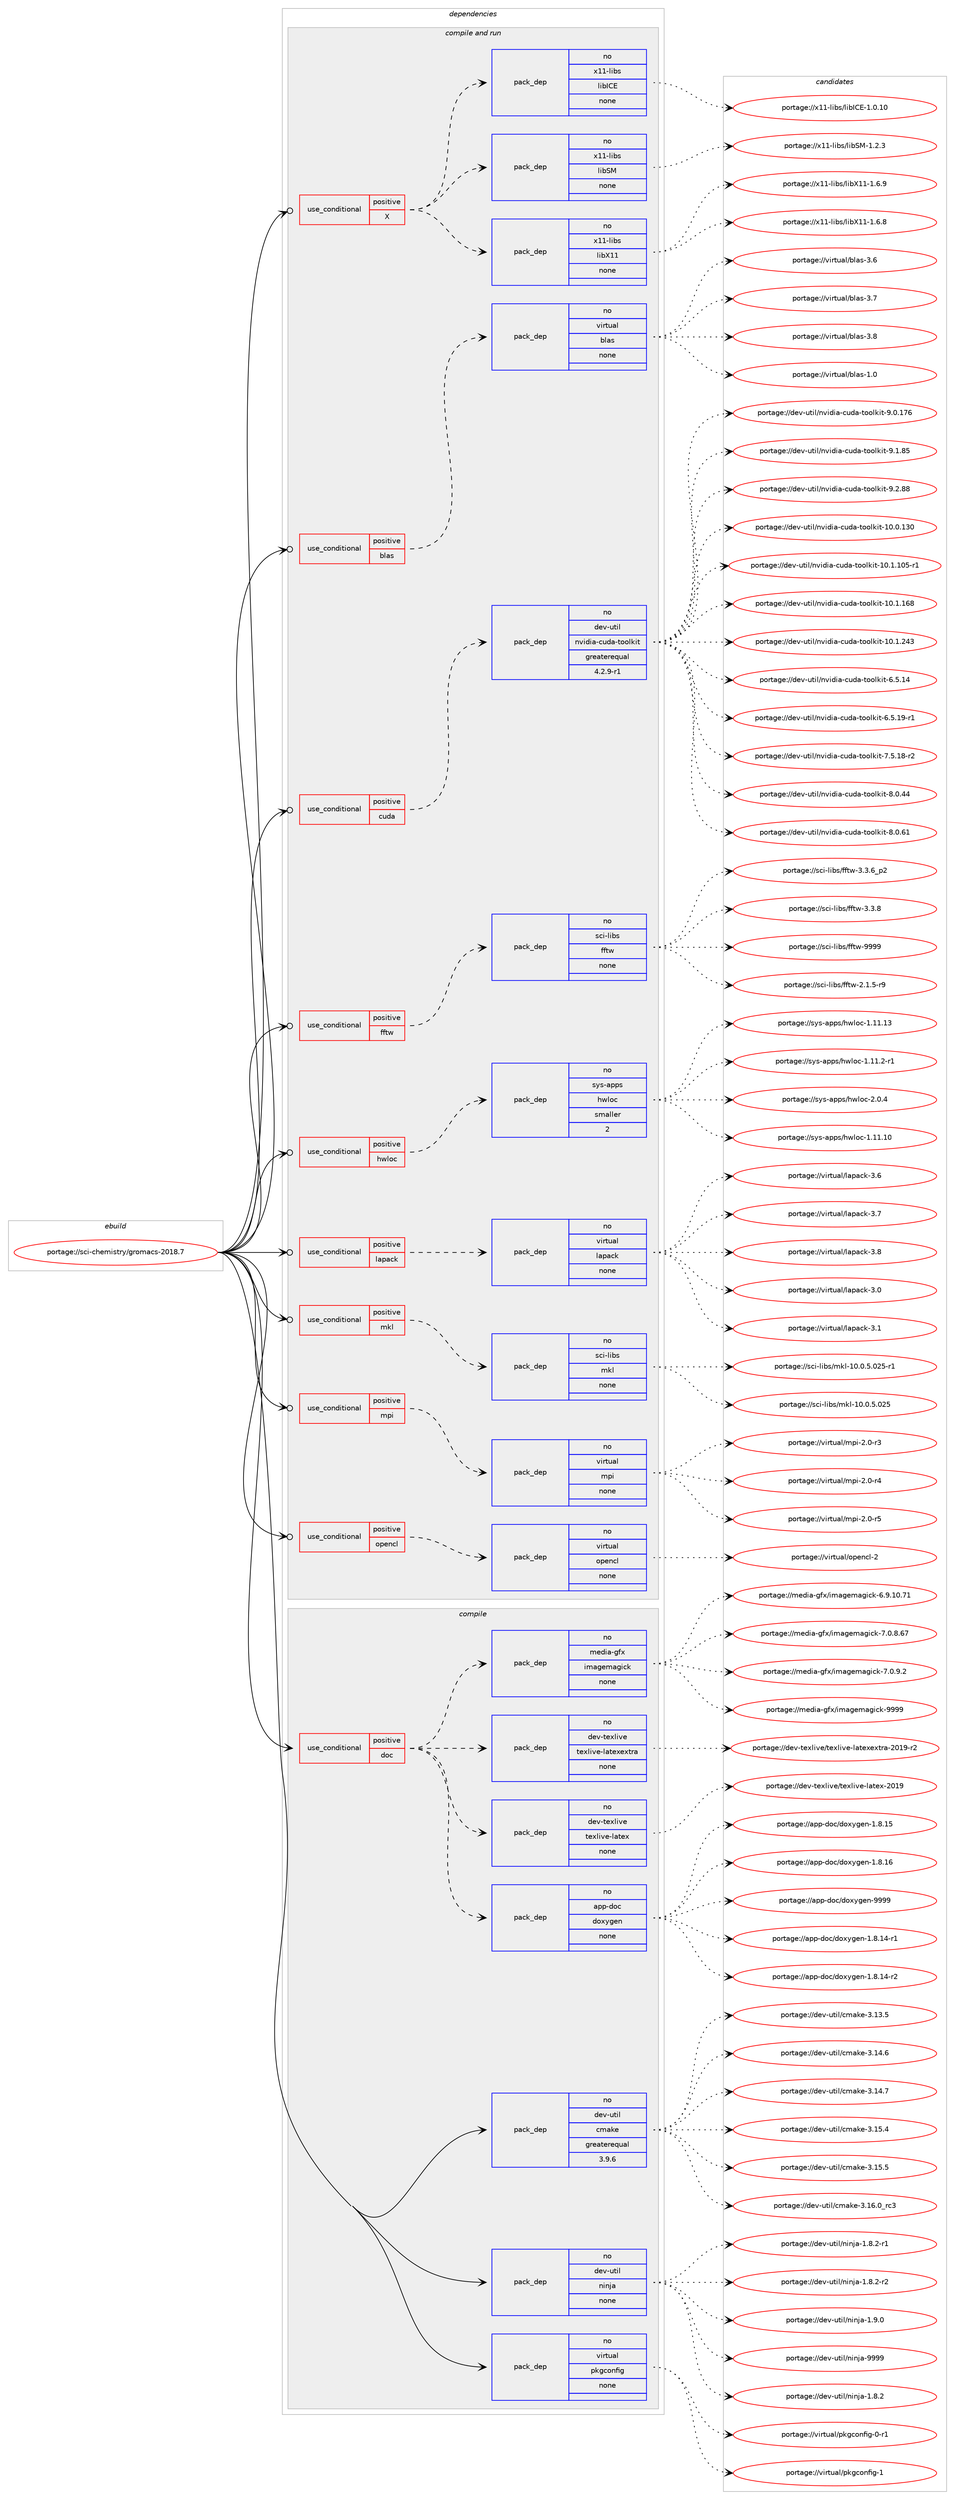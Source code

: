 digraph prolog {

# *************
# Graph options
# *************

newrank=true;
concentrate=true;
compound=true;
graph [rankdir=LR,fontname=Helvetica,fontsize=10,ranksep=1.5];#, ranksep=2.5, nodesep=0.2];
edge  [arrowhead=vee];
node  [fontname=Helvetica,fontsize=10];

# **********
# The ebuild
# **********

subgraph cluster_leftcol {
color=gray;
rank=same;
label=<<i>ebuild</i>>;
id [label="portage://sci-chemistry/gromacs-2018.7", color=red, width=4, href="../sci-chemistry/gromacs-2018.7.svg"];
}

# ****************
# The dependencies
# ****************

subgraph cluster_midcol {
color=gray;
label=<<i>dependencies</i>>;
subgraph cluster_compile {
fillcolor="#eeeeee";
style=filled;
label=<<i>compile</i>>;
subgraph cond95391 {
dependency384531 [label=<<TABLE BORDER="0" CELLBORDER="1" CELLSPACING="0" CELLPADDING="4"><TR><TD ROWSPAN="3" CELLPADDING="10">use_conditional</TD></TR><TR><TD>positive</TD></TR><TR><TD>doc</TD></TR></TABLE>>, shape=none, color=red];
subgraph pack282619 {
dependency384532 [label=<<TABLE BORDER="0" CELLBORDER="1" CELLSPACING="0" CELLPADDING="4" WIDTH="220"><TR><TD ROWSPAN="6" CELLPADDING="30">pack_dep</TD></TR><TR><TD WIDTH="110">no</TD></TR><TR><TD>app-doc</TD></TR><TR><TD>doxygen</TD></TR><TR><TD>none</TD></TR><TR><TD></TD></TR></TABLE>>, shape=none, color=blue];
}
dependency384531:e -> dependency384532:w [weight=20,style="dashed",arrowhead="vee"];
subgraph pack282620 {
dependency384533 [label=<<TABLE BORDER="0" CELLBORDER="1" CELLSPACING="0" CELLPADDING="4" WIDTH="220"><TR><TD ROWSPAN="6" CELLPADDING="30">pack_dep</TD></TR><TR><TD WIDTH="110">no</TD></TR><TR><TD>dev-texlive</TD></TR><TR><TD>texlive-latex</TD></TR><TR><TD>none</TD></TR><TR><TD></TD></TR></TABLE>>, shape=none, color=blue];
}
dependency384531:e -> dependency384533:w [weight=20,style="dashed",arrowhead="vee"];
subgraph pack282621 {
dependency384534 [label=<<TABLE BORDER="0" CELLBORDER="1" CELLSPACING="0" CELLPADDING="4" WIDTH="220"><TR><TD ROWSPAN="6" CELLPADDING="30">pack_dep</TD></TR><TR><TD WIDTH="110">no</TD></TR><TR><TD>dev-texlive</TD></TR><TR><TD>texlive-latexextra</TD></TR><TR><TD>none</TD></TR><TR><TD></TD></TR></TABLE>>, shape=none, color=blue];
}
dependency384531:e -> dependency384534:w [weight=20,style="dashed",arrowhead="vee"];
subgraph pack282622 {
dependency384535 [label=<<TABLE BORDER="0" CELLBORDER="1" CELLSPACING="0" CELLPADDING="4" WIDTH="220"><TR><TD ROWSPAN="6" CELLPADDING="30">pack_dep</TD></TR><TR><TD WIDTH="110">no</TD></TR><TR><TD>media-gfx</TD></TR><TR><TD>imagemagick</TD></TR><TR><TD>none</TD></TR><TR><TD></TD></TR></TABLE>>, shape=none, color=blue];
}
dependency384531:e -> dependency384535:w [weight=20,style="dashed",arrowhead="vee"];
}
id:e -> dependency384531:w [weight=20,style="solid",arrowhead="vee"];
subgraph pack282623 {
dependency384536 [label=<<TABLE BORDER="0" CELLBORDER="1" CELLSPACING="0" CELLPADDING="4" WIDTH="220"><TR><TD ROWSPAN="6" CELLPADDING="30">pack_dep</TD></TR><TR><TD WIDTH="110">no</TD></TR><TR><TD>dev-util</TD></TR><TR><TD>cmake</TD></TR><TR><TD>greaterequal</TD></TR><TR><TD>3.9.6</TD></TR></TABLE>>, shape=none, color=blue];
}
id:e -> dependency384536:w [weight=20,style="solid",arrowhead="vee"];
subgraph pack282624 {
dependency384537 [label=<<TABLE BORDER="0" CELLBORDER="1" CELLSPACING="0" CELLPADDING="4" WIDTH="220"><TR><TD ROWSPAN="6" CELLPADDING="30">pack_dep</TD></TR><TR><TD WIDTH="110">no</TD></TR><TR><TD>dev-util</TD></TR><TR><TD>ninja</TD></TR><TR><TD>none</TD></TR><TR><TD></TD></TR></TABLE>>, shape=none, color=blue];
}
id:e -> dependency384537:w [weight=20,style="solid",arrowhead="vee"];
subgraph pack282625 {
dependency384538 [label=<<TABLE BORDER="0" CELLBORDER="1" CELLSPACING="0" CELLPADDING="4" WIDTH="220"><TR><TD ROWSPAN="6" CELLPADDING="30">pack_dep</TD></TR><TR><TD WIDTH="110">no</TD></TR><TR><TD>virtual</TD></TR><TR><TD>pkgconfig</TD></TR><TR><TD>none</TD></TR><TR><TD></TD></TR></TABLE>>, shape=none, color=blue];
}
id:e -> dependency384538:w [weight=20,style="solid",arrowhead="vee"];
}
subgraph cluster_compileandrun {
fillcolor="#eeeeee";
style=filled;
label=<<i>compile and run</i>>;
subgraph cond95392 {
dependency384539 [label=<<TABLE BORDER="0" CELLBORDER="1" CELLSPACING="0" CELLPADDING="4"><TR><TD ROWSPAN="3" CELLPADDING="10">use_conditional</TD></TR><TR><TD>positive</TD></TR><TR><TD>X</TD></TR></TABLE>>, shape=none, color=red];
subgraph pack282626 {
dependency384540 [label=<<TABLE BORDER="0" CELLBORDER="1" CELLSPACING="0" CELLPADDING="4" WIDTH="220"><TR><TD ROWSPAN="6" CELLPADDING="30">pack_dep</TD></TR><TR><TD WIDTH="110">no</TD></TR><TR><TD>x11-libs</TD></TR><TR><TD>libX11</TD></TR><TR><TD>none</TD></TR><TR><TD></TD></TR></TABLE>>, shape=none, color=blue];
}
dependency384539:e -> dependency384540:w [weight=20,style="dashed",arrowhead="vee"];
subgraph pack282627 {
dependency384541 [label=<<TABLE BORDER="0" CELLBORDER="1" CELLSPACING="0" CELLPADDING="4" WIDTH="220"><TR><TD ROWSPAN="6" CELLPADDING="30">pack_dep</TD></TR><TR><TD WIDTH="110">no</TD></TR><TR><TD>x11-libs</TD></TR><TR><TD>libSM</TD></TR><TR><TD>none</TD></TR><TR><TD></TD></TR></TABLE>>, shape=none, color=blue];
}
dependency384539:e -> dependency384541:w [weight=20,style="dashed",arrowhead="vee"];
subgraph pack282628 {
dependency384542 [label=<<TABLE BORDER="0" CELLBORDER="1" CELLSPACING="0" CELLPADDING="4" WIDTH="220"><TR><TD ROWSPAN="6" CELLPADDING="30">pack_dep</TD></TR><TR><TD WIDTH="110">no</TD></TR><TR><TD>x11-libs</TD></TR><TR><TD>libICE</TD></TR><TR><TD>none</TD></TR><TR><TD></TD></TR></TABLE>>, shape=none, color=blue];
}
dependency384539:e -> dependency384542:w [weight=20,style="dashed",arrowhead="vee"];
}
id:e -> dependency384539:w [weight=20,style="solid",arrowhead="odotvee"];
subgraph cond95393 {
dependency384543 [label=<<TABLE BORDER="0" CELLBORDER="1" CELLSPACING="0" CELLPADDING="4"><TR><TD ROWSPAN="3" CELLPADDING="10">use_conditional</TD></TR><TR><TD>positive</TD></TR><TR><TD>blas</TD></TR></TABLE>>, shape=none, color=red];
subgraph pack282629 {
dependency384544 [label=<<TABLE BORDER="0" CELLBORDER="1" CELLSPACING="0" CELLPADDING="4" WIDTH="220"><TR><TD ROWSPAN="6" CELLPADDING="30">pack_dep</TD></TR><TR><TD WIDTH="110">no</TD></TR><TR><TD>virtual</TD></TR><TR><TD>blas</TD></TR><TR><TD>none</TD></TR><TR><TD></TD></TR></TABLE>>, shape=none, color=blue];
}
dependency384543:e -> dependency384544:w [weight=20,style="dashed",arrowhead="vee"];
}
id:e -> dependency384543:w [weight=20,style="solid",arrowhead="odotvee"];
subgraph cond95394 {
dependency384545 [label=<<TABLE BORDER="0" CELLBORDER="1" CELLSPACING="0" CELLPADDING="4"><TR><TD ROWSPAN="3" CELLPADDING="10">use_conditional</TD></TR><TR><TD>positive</TD></TR><TR><TD>cuda</TD></TR></TABLE>>, shape=none, color=red];
subgraph pack282630 {
dependency384546 [label=<<TABLE BORDER="0" CELLBORDER="1" CELLSPACING="0" CELLPADDING="4" WIDTH="220"><TR><TD ROWSPAN="6" CELLPADDING="30">pack_dep</TD></TR><TR><TD WIDTH="110">no</TD></TR><TR><TD>dev-util</TD></TR><TR><TD>nvidia-cuda-toolkit</TD></TR><TR><TD>greaterequal</TD></TR><TR><TD>4.2.9-r1</TD></TR></TABLE>>, shape=none, color=blue];
}
dependency384545:e -> dependency384546:w [weight=20,style="dashed",arrowhead="vee"];
}
id:e -> dependency384545:w [weight=20,style="solid",arrowhead="odotvee"];
subgraph cond95395 {
dependency384547 [label=<<TABLE BORDER="0" CELLBORDER="1" CELLSPACING="0" CELLPADDING="4"><TR><TD ROWSPAN="3" CELLPADDING="10">use_conditional</TD></TR><TR><TD>positive</TD></TR><TR><TD>fftw</TD></TR></TABLE>>, shape=none, color=red];
subgraph pack282631 {
dependency384548 [label=<<TABLE BORDER="0" CELLBORDER="1" CELLSPACING="0" CELLPADDING="4" WIDTH="220"><TR><TD ROWSPAN="6" CELLPADDING="30">pack_dep</TD></TR><TR><TD WIDTH="110">no</TD></TR><TR><TD>sci-libs</TD></TR><TR><TD>fftw</TD></TR><TR><TD>none</TD></TR><TR><TD></TD></TR></TABLE>>, shape=none, color=blue];
}
dependency384547:e -> dependency384548:w [weight=20,style="dashed",arrowhead="vee"];
}
id:e -> dependency384547:w [weight=20,style="solid",arrowhead="odotvee"];
subgraph cond95396 {
dependency384549 [label=<<TABLE BORDER="0" CELLBORDER="1" CELLSPACING="0" CELLPADDING="4"><TR><TD ROWSPAN="3" CELLPADDING="10">use_conditional</TD></TR><TR><TD>positive</TD></TR><TR><TD>hwloc</TD></TR></TABLE>>, shape=none, color=red];
subgraph pack282632 {
dependency384550 [label=<<TABLE BORDER="0" CELLBORDER="1" CELLSPACING="0" CELLPADDING="4" WIDTH="220"><TR><TD ROWSPAN="6" CELLPADDING="30">pack_dep</TD></TR><TR><TD WIDTH="110">no</TD></TR><TR><TD>sys-apps</TD></TR><TR><TD>hwloc</TD></TR><TR><TD>smaller</TD></TR><TR><TD>2</TD></TR></TABLE>>, shape=none, color=blue];
}
dependency384549:e -> dependency384550:w [weight=20,style="dashed",arrowhead="vee"];
}
id:e -> dependency384549:w [weight=20,style="solid",arrowhead="odotvee"];
subgraph cond95397 {
dependency384551 [label=<<TABLE BORDER="0" CELLBORDER="1" CELLSPACING="0" CELLPADDING="4"><TR><TD ROWSPAN="3" CELLPADDING="10">use_conditional</TD></TR><TR><TD>positive</TD></TR><TR><TD>lapack</TD></TR></TABLE>>, shape=none, color=red];
subgraph pack282633 {
dependency384552 [label=<<TABLE BORDER="0" CELLBORDER="1" CELLSPACING="0" CELLPADDING="4" WIDTH="220"><TR><TD ROWSPAN="6" CELLPADDING="30">pack_dep</TD></TR><TR><TD WIDTH="110">no</TD></TR><TR><TD>virtual</TD></TR><TR><TD>lapack</TD></TR><TR><TD>none</TD></TR><TR><TD></TD></TR></TABLE>>, shape=none, color=blue];
}
dependency384551:e -> dependency384552:w [weight=20,style="dashed",arrowhead="vee"];
}
id:e -> dependency384551:w [weight=20,style="solid",arrowhead="odotvee"];
subgraph cond95398 {
dependency384553 [label=<<TABLE BORDER="0" CELLBORDER="1" CELLSPACING="0" CELLPADDING="4"><TR><TD ROWSPAN="3" CELLPADDING="10">use_conditional</TD></TR><TR><TD>positive</TD></TR><TR><TD>mkl</TD></TR></TABLE>>, shape=none, color=red];
subgraph pack282634 {
dependency384554 [label=<<TABLE BORDER="0" CELLBORDER="1" CELLSPACING="0" CELLPADDING="4" WIDTH="220"><TR><TD ROWSPAN="6" CELLPADDING="30">pack_dep</TD></TR><TR><TD WIDTH="110">no</TD></TR><TR><TD>sci-libs</TD></TR><TR><TD>mkl</TD></TR><TR><TD>none</TD></TR><TR><TD></TD></TR></TABLE>>, shape=none, color=blue];
}
dependency384553:e -> dependency384554:w [weight=20,style="dashed",arrowhead="vee"];
}
id:e -> dependency384553:w [weight=20,style="solid",arrowhead="odotvee"];
subgraph cond95399 {
dependency384555 [label=<<TABLE BORDER="0" CELLBORDER="1" CELLSPACING="0" CELLPADDING="4"><TR><TD ROWSPAN="3" CELLPADDING="10">use_conditional</TD></TR><TR><TD>positive</TD></TR><TR><TD>mpi</TD></TR></TABLE>>, shape=none, color=red];
subgraph pack282635 {
dependency384556 [label=<<TABLE BORDER="0" CELLBORDER="1" CELLSPACING="0" CELLPADDING="4" WIDTH="220"><TR><TD ROWSPAN="6" CELLPADDING="30">pack_dep</TD></TR><TR><TD WIDTH="110">no</TD></TR><TR><TD>virtual</TD></TR><TR><TD>mpi</TD></TR><TR><TD>none</TD></TR><TR><TD></TD></TR></TABLE>>, shape=none, color=blue];
}
dependency384555:e -> dependency384556:w [weight=20,style="dashed",arrowhead="vee"];
}
id:e -> dependency384555:w [weight=20,style="solid",arrowhead="odotvee"];
subgraph cond95400 {
dependency384557 [label=<<TABLE BORDER="0" CELLBORDER="1" CELLSPACING="0" CELLPADDING="4"><TR><TD ROWSPAN="3" CELLPADDING="10">use_conditional</TD></TR><TR><TD>positive</TD></TR><TR><TD>opencl</TD></TR></TABLE>>, shape=none, color=red];
subgraph pack282636 {
dependency384558 [label=<<TABLE BORDER="0" CELLBORDER="1" CELLSPACING="0" CELLPADDING="4" WIDTH="220"><TR><TD ROWSPAN="6" CELLPADDING="30">pack_dep</TD></TR><TR><TD WIDTH="110">no</TD></TR><TR><TD>virtual</TD></TR><TR><TD>opencl</TD></TR><TR><TD>none</TD></TR><TR><TD></TD></TR></TABLE>>, shape=none, color=blue];
}
dependency384557:e -> dependency384558:w [weight=20,style="dashed",arrowhead="vee"];
}
id:e -> dependency384557:w [weight=20,style="solid",arrowhead="odotvee"];
}
subgraph cluster_run {
fillcolor="#eeeeee";
style=filled;
label=<<i>run</i>>;
}
}

# **************
# The candidates
# **************

subgraph cluster_choices {
rank=same;
color=gray;
label=<<i>candidates</i>>;

subgraph choice282619 {
color=black;
nodesep=1;
choiceportage97112112451001119947100111120121103101110454946564649524511449 [label="portage://app-doc/doxygen-1.8.14-r1", color=red, width=4,href="../app-doc/doxygen-1.8.14-r1.svg"];
choiceportage97112112451001119947100111120121103101110454946564649524511450 [label="portage://app-doc/doxygen-1.8.14-r2", color=red, width=4,href="../app-doc/doxygen-1.8.14-r2.svg"];
choiceportage9711211245100111994710011112012110310111045494656464953 [label="portage://app-doc/doxygen-1.8.15", color=red, width=4,href="../app-doc/doxygen-1.8.15.svg"];
choiceportage9711211245100111994710011112012110310111045494656464954 [label="portage://app-doc/doxygen-1.8.16", color=red, width=4,href="../app-doc/doxygen-1.8.16.svg"];
choiceportage971121124510011199471001111201211031011104557575757 [label="portage://app-doc/doxygen-9999", color=red, width=4,href="../app-doc/doxygen-9999.svg"];
dependency384532:e -> choiceportage97112112451001119947100111120121103101110454946564649524511449:w [style=dotted,weight="100"];
dependency384532:e -> choiceportage97112112451001119947100111120121103101110454946564649524511450:w [style=dotted,weight="100"];
dependency384532:e -> choiceportage9711211245100111994710011112012110310111045494656464953:w [style=dotted,weight="100"];
dependency384532:e -> choiceportage9711211245100111994710011112012110310111045494656464954:w [style=dotted,weight="100"];
dependency384532:e -> choiceportage971121124510011199471001111201211031011104557575757:w [style=dotted,weight="100"];
}
subgraph choice282620 {
color=black;
nodesep=1;
choiceportage100101118451161011201081051181014711610112010810511810145108971161011204550484957 [label="portage://dev-texlive/texlive-latex-2019", color=red, width=4,href="../dev-texlive/texlive-latex-2019.svg"];
dependency384533:e -> choiceportage100101118451161011201081051181014711610112010810511810145108971161011204550484957:w [style=dotted,weight="100"];
}
subgraph choice282621 {
color=black;
nodesep=1;
choiceportage100101118451161011201081051181014711610112010810511810145108971161011201011201161149745504849574511450 [label="portage://dev-texlive/texlive-latexextra-2019-r2", color=red, width=4,href="../dev-texlive/texlive-latexextra-2019-r2.svg"];
dependency384534:e -> choiceportage100101118451161011201081051181014711610112010810511810145108971161011201011201161149745504849574511450:w [style=dotted,weight="100"];
}
subgraph choice282622 {
color=black;
nodesep=1;
choiceportage10910110010597451031021204710510997103101109971031059910745544657464948465549 [label="portage://media-gfx/imagemagick-6.9.10.71", color=red, width=4,href="../media-gfx/imagemagick-6.9.10.71.svg"];
choiceportage109101100105974510310212047105109971031011099710310599107455546484656465455 [label="portage://media-gfx/imagemagick-7.0.8.67", color=red, width=4,href="../media-gfx/imagemagick-7.0.8.67.svg"];
choiceportage1091011001059745103102120471051099710310110997103105991074555464846574650 [label="portage://media-gfx/imagemagick-7.0.9.2", color=red, width=4,href="../media-gfx/imagemagick-7.0.9.2.svg"];
choiceportage1091011001059745103102120471051099710310110997103105991074557575757 [label="portage://media-gfx/imagemagick-9999", color=red, width=4,href="../media-gfx/imagemagick-9999.svg"];
dependency384535:e -> choiceportage10910110010597451031021204710510997103101109971031059910745544657464948465549:w [style=dotted,weight="100"];
dependency384535:e -> choiceportage109101100105974510310212047105109971031011099710310599107455546484656465455:w [style=dotted,weight="100"];
dependency384535:e -> choiceportage1091011001059745103102120471051099710310110997103105991074555464846574650:w [style=dotted,weight="100"];
dependency384535:e -> choiceportage1091011001059745103102120471051099710310110997103105991074557575757:w [style=dotted,weight="100"];
}
subgraph choice282623 {
color=black;
nodesep=1;
choiceportage1001011184511711610510847991099710710145514649514653 [label="portage://dev-util/cmake-3.13.5", color=red, width=4,href="../dev-util/cmake-3.13.5.svg"];
choiceportage1001011184511711610510847991099710710145514649524654 [label="portage://dev-util/cmake-3.14.6", color=red, width=4,href="../dev-util/cmake-3.14.6.svg"];
choiceportage1001011184511711610510847991099710710145514649524655 [label="portage://dev-util/cmake-3.14.7", color=red, width=4,href="../dev-util/cmake-3.14.7.svg"];
choiceportage1001011184511711610510847991099710710145514649534652 [label="portage://dev-util/cmake-3.15.4", color=red, width=4,href="../dev-util/cmake-3.15.4.svg"];
choiceportage1001011184511711610510847991099710710145514649534653 [label="portage://dev-util/cmake-3.15.5", color=red, width=4,href="../dev-util/cmake-3.15.5.svg"];
choiceportage1001011184511711610510847991099710710145514649544648951149951 [label="portage://dev-util/cmake-3.16.0_rc3", color=red, width=4,href="../dev-util/cmake-3.16.0_rc3.svg"];
dependency384536:e -> choiceportage1001011184511711610510847991099710710145514649514653:w [style=dotted,weight="100"];
dependency384536:e -> choiceportage1001011184511711610510847991099710710145514649524654:w [style=dotted,weight="100"];
dependency384536:e -> choiceportage1001011184511711610510847991099710710145514649524655:w [style=dotted,weight="100"];
dependency384536:e -> choiceportage1001011184511711610510847991099710710145514649534652:w [style=dotted,weight="100"];
dependency384536:e -> choiceportage1001011184511711610510847991099710710145514649534653:w [style=dotted,weight="100"];
dependency384536:e -> choiceportage1001011184511711610510847991099710710145514649544648951149951:w [style=dotted,weight="100"];
}
subgraph choice282624 {
color=black;
nodesep=1;
choiceportage100101118451171161051084711010511010697454946564650 [label="portage://dev-util/ninja-1.8.2", color=red, width=4,href="../dev-util/ninja-1.8.2.svg"];
choiceportage1001011184511711610510847110105110106974549465646504511449 [label="portage://dev-util/ninja-1.8.2-r1", color=red, width=4,href="../dev-util/ninja-1.8.2-r1.svg"];
choiceportage1001011184511711610510847110105110106974549465646504511450 [label="portage://dev-util/ninja-1.8.2-r2", color=red, width=4,href="../dev-util/ninja-1.8.2-r2.svg"];
choiceportage100101118451171161051084711010511010697454946574648 [label="portage://dev-util/ninja-1.9.0", color=red, width=4,href="../dev-util/ninja-1.9.0.svg"];
choiceportage1001011184511711610510847110105110106974557575757 [label="portage://dev-util/ninja-9999", color=red, width=4,href="../dev-util/ninja-9999.svg"];
dependency384537:e -> choiceportage100101118451171161051084711010511010697454946564650:w [style=dotted,weight="100"];
dependency384537:e -> choiceportage1001011184511711610510847110105110106974549465646504511449:w [style=dotted,weight="100"];
dependency384537:e -> choiceportage1001011184511711610510847110105110106974549465646504511450:w [style=dotted,weight="100"];
dependency384537:e -> choiceportage100101118451171161051084711010511010697454946574648:w [style=dotted,weight="100"];
dependency384537:e -> choiceportage1001011184511711610510847110105110106974557575757:w [style=dotted,weight="100"];
}
subgraph choice282625 {
color=black;
nodesep=1;
choiceportage11810511411611797108471121071039911111010210510345484511449 [label="portage://virtual/pkgconfig-0-r1", color=red, width=4,href="../virtual/pkgconfig-0-r1.svg"];
choiceportage1181051141161179710847112107103991111101021051034549 [label="portage://virtual/pkgconfig-1", color=red, width=4,href="../virtual/pkgconfig-1.svg"];
dependency384538:e -> choiceportage11810511411611797108471121071039911111010210510345484511449:w [style=dotted,weight="100"];
dependency384538:e -> choiceportage1181051141161179710847112107103991111101021051034549:w [style=dotted,weight="100"];
}
subgraph choice282626 {
color=black;
nodesep=1;
choiceportage120494945108105981154710810598884949454946544656 [label="portage://x11-libs/libX11-1.6.8", color=red, width=4,href="../x11-libs/libX11-1.6.8.svg"];
choiceportage120494945108105981154710810598884949454946544657 [label="portage://x11-libs/libX11-1.6.9", color=red, width=4,href="../x11-libs/libX11-1.6.9.svg"];
dependency384540:e -> choiceportage120494945108105981154710810598884949454946544656:w [style=dotted,weight="100"];
dependency384540:e -> choiceportage120494945108105981154710810598884949454946544657:w [style=dotted,weight="100"];
}
subgraph choice282627 {
color=black;
nodesep=1;
choiceportage1204949451081059811547108105988377454946504651 [label="portage://x11-libs/libSM-1.2.3", color=red, width=4,href="../x11-libs/libSM-1.2.3.svg"];
dependency384541:e -> choiceportage1204949451081059811547108105988377454946504651:w [style=dotted,weight="100"];
}
subgraph choice282628 {
color=black;
nodesep=1;
choiceportage12049494510810598115471081059873676945494648464948 [label="portage://x11-libs/libICE-1.0.10", color=red, width=4,href="../x11-libs/libICE-1.0.10.svg"];
dependency384542:e -> choiceportage12049494510810598115471081059873676945494648464948:w [style=dotted,weight="100"];
}
subgraph choice282629 {
color=black;
nodesep=1;
choiceportage1181051141161179710847981089711545494648 [label="portage://virtual/blas-1.0", color=red, width=4,href="../virtual/blas-1.0.svg"];
choiceportage1181051141161179710847981089711545514654 [label="portage://virtual/blas-3.6", color=red, width=4,href="../virtual/blas-3.6.svg"];
choiceportage1181051141161179710847981089711545514655 [label="portage://virtual/blas-3.7", color=red, width=4,href="../virtual/blas-3.7.svg"];
choiceportage1181051141161179710847981089711545514656 [label="portage://virtual/blas-3.8", color=red, width=4,href="../virtual/blas-3.8.svg"];
dependency384544:e -> choiceportage1181051141161179710847981089711545494648:w [style=dotted,weight="100"];
dependency384544:e -> choiceportage1181051141161179710847981089711545514654:w [style=dotted,weight="100"];
dependency384544:e -> choiceportage1181051141161179710847981089711545514655:w [style=dotted,weight="100"];
dependency384544:e -> choiceportage1181051141161179710847981089711545514656:w [style=dotted,weight="100"];
}
subgraph choice282630 {
color=black;
nodesep=1;
choiceportage10010111845117116105108471101181051001059745991171009745116111111108107105116454948464846495148 [label="portage://dev-util/nvidia-cuda-toolkit-10.0.130", color=red, width=4,href="../dev-util/nvidia-cuda-toolkit-10.0.130.svg"];
choiceportage100101118451171161051084711011810510010597459911710097451161111111081071051164549484649464948534511449 [label="portage://dev-util/nvidia-cuda-toolkit-10.1.105-r1", color=red, width=4,href="../dev-util/nvidia-cuda-toolkit-10.1.105-r1.svg"];
choiceportage10010111845117116105108471101181051001059745991171009745116111111108107105116454948464946495456 [label="portage://dev-util/nvidia-cuda-toolkit-10.1.168", color=red, width=4,href="../dev-util/nvidia-cuda-toolkit-10.1.168.svg"];
choiceportage10010111845117116105108471101181051001059745991171009745116111111108107105116454948464946505251 [label="portage://dev-util/nvidia-cuda-toolkit-10.1.243", color=red, width=4,href="../dev-util/nvidia-cuda-toolkit-10.1.243.svg"];
choiceportage1001011184511711610510847110118105100105974599117100974511611111110810710511645544653464952 [label="portage://dev-util/nvidia-cuda-toolkit-6.5.14", color=red, width=4,href="../dev-util/nvidia-cuda-toolkit-6.5.14.svg"];
choiceportage10010111845117116105108471101181051001059745991171009745116111111108107105116455446534649574511449 [label="portage://dev-util/nvidia-cuda-toolkit-6.5.19-r1", color=red, width=4,href="../dev-util/nvidia-cuda-toolkit-6.5.19-r1.svg"];
choiceportage10010111845117116105108471101181051001059745991171009745116111111108107105116455546534649564511450 [label="portage://dev-util/nvidia-cuda-toolkit-7.5.18-r2", color=red, width=4,href="../dev-util/nvidia-cuda-toolkit-7.5.18-r2.svg"];
choiceportage1001011184511711610510847110118105100105974599117100974511611111110810710511645564648465252 [label="portage://dev-util/nvidia-cuda-toolkit-8.0.44", color=red, width=4,href="../dev-util/nvidia-cuda-toolkit-8.0.44.svg"];
choiceportage1001011184511711610510847110118105100105974599117100974511611111110810710511645564648465449 [label="portage://dev-util/nvidia-cuda-toolkit-8.0.61", color=red, width=4,href="../dev-util/nvidia-cuda-toolkit-8.0.61.svg"];
choiceportage100101118451171161051084711011810510010597459911710097451161111111081071051164557464846495554 [label="portage://dev-util/nvidia-cuda-toolkit-9.0.176", color=red, width=4,href="../dev-util/nvidia-cuda-toolkit-9.0.176.svg"];
choiceportage1001011184511711610510847110118105100105974599117100974511611111110810710511645574649465653 [label="portage://dev-util/nvidia-cuda-toolkit-9.1.85", color=red, width=4,href="../dev-util/nvidia-cuda-toolkit-9.1.85.svg"];
choiceportage1001011184511711610510847110118105100105974599117100974511611111110810710511645574650465656 [label="portage://dev-util/nvidia-cuda-toolkit-9.2.88", color=red, width=4,href="../dev-util/nvidia-cuda-toolkit-9.2.88.svg"];
dependency384546:e -> choiceportage10010111845117116105108471101181051001059745991171009745116111111108107105116454948464846495148:w [style=dotted,weight="100"];
dependency384546:e -> choiceportage100101118451171161051084711011810510010597459911710097451161111111081071051164549484649464948534511449:w [style=dotted,weight="100"];
dependency384546:e -> choiceportage10010111845117116105108471101181051001059745991171009745116111111108107105116454948464946495456:w [style=dotted,weight="100"];
dependency384546:e -> choiceportage10010111845117116105108471101181051001059745991171009745116111111108107105116454948464946505251:w [style=dotted,weight="100"];
dependency384546:e -> choiceportage1001011184511711610510847110118105100105974599117100974511611111110810710511645544653464952:w [style=dotted,weight="100"];
dependency384546:e -> choiceportage10010111845117116105108471101181051001059745991171009745116111111108107105116455446534649574511449:w [style=dotted,weight="100"];
dependency384546:e -> choiceportage10010111845117116105108471101181051001059745991171009745116111111108107105116455546534649564511450:w [style=dotted,weight="100"];
dependency384546:e -> choiceportage1001011184511711610510847110118105100105974599117100974511611111110810710511645564648465252:w [style=dotted,weight="100"];
dependency384546:e -> choiceportage1001011184511711610510847110118105100105974599117100974511611111110810710511645564648465449:w [style=dotted,weight="100"];
dependency384546:e -> choiceportage100101118451171161051084711011810510010597459911710097451161111111081071051164557464846495554:w [style=dotted,weight="100"];
dependency384546:e -> choiceportage1001011184511711610510847110118105100105974599117100974511611111110810710511645574649465653:w [style=dotted,weight="100"];
dependency384546:e -> choiceportage1001011184511711610510847110118105100105974599117100974511611111110810710511645574650465656:w [style=dotted,weight="100"];
}
subgraph choice282631 {
color=black;
nodesep=1;
choiceportage115991054510810598115471021021161194550464946534511457 [label="portage://sci-libs/fftw-2.1.5-r9", color=red, width=4,href="../sci-libs/fftw-2.1.5-r9.svg"];
choiceportage115991054510810598115471021021161194551465146549511250 [label="portage://sci-libs/fftw-3.3.6_p2", color=red, width=4,href="../sci-libs/fftw-3.3.6_p2.svg"];
choiceportage11599105451081059811547102102116119455146514656 [label="portage://sci-libs/fftw-3.3.8", color=red, width=4,href="../sci-libs/fftw-3.3.8.svg"];
choiceportage115991054510810598115471021021161194557575757 [label="portage://sci-libs/fftw-9999", color=red, width=4,href="../sci-libs/fftw-9999.svg"];
dependency384548:e -> choiceportage115991054510810598115471021021161194550464946534511457:w [style=dotted,weight="100"];
dependency384548:e -> choiceportage115991054510810598115471021021161194551465146549511250:w [style=dotted,weight="100"];
dependency384548:e -> choiceportage11599105451081059811547102102116119455146514656:w [style=dotted,weight="100"];
dependency384548:e -> choiceportage115991054510810598115471021021161194557575757:w [style=dotted,weight="100"];
}
subgraph choice282632 {
color=black;
nodesep=1;
choiceportage115121115459711211211547104119108111994549464949464948 [label="portage://sys-apps/hwloc-1.11.10", color=red, width=4,href="../sys-apps/hwloc-1.11.10.svg"];
choiceportage115121115459711211211547104119108111994549464949464951 [label="portage://sys-apps/hwloc-1.11.13", color=red, width=4,href="../sys-apps/hwloc-1.11.13.svg"];
choiceportage11512111545971121121154710411910811199454946494946504511449 [label="portage://sys-apps/hwloc-1.11.2-r1", color=red, width=4,href="../sys-apps/hwloc-1.11.2-r1.svg"];
choiceportage11512111545971121121154710411910811199455046484652 [label="portage://sys-apps/hwloc-2.0.4", color=red, width=4,href="../sys-apps/hwloc-2.0.4.svg"];
dependency384550:e -> choiceportage115121115459711211211547104119108111994549464949464948:w [style=dotted,weight="100"];
dependency384550:e -> choiceportage115121115459711211211547104119108111994549464949464951:w [style=dotted,weight="100"];
dependency384550:e -> choiceportage11512111545971121121154710411910811199454946494946504511449:w [style=dotted,weight="100"];
dependency384550:e -> choiceportage11512111545971121121154710411910811199455046484652:w [style=dotted,weight="100"];
}
subgraph choice282633 {
color=black;
nodesep=1;
choiceportage118105114116117971084710897112979910745514648 [label="portage://virtual/lapack-3.0", color=red, width=4,href="../virtual/lapack-3.0.svg"];
choiceportage118105114116117971084710897112979910745514649 [label="portage://virtual/lapack-3.1", color=red, width=4,href="../virtual/lapack-3.1.svg"];
choiceportage118105114116117971084710897112979910745514654 [label="portage://virtual/lapack-3.6", color=red, width=4,href="../virtual/lapack-3.6.svg"];
choiceportage118105114116117971084710897112979910745514655 [label="portage://virtual/lapack-3.7", color=red, width=4,href="../virtual/lapack-3.7.svg"];
choiceportage118105114116117971084710897112979910745514656 [label="portage://virtual/lapack-3.8", color=red, width=4,href="../virtual/lapack-3.8.svg"];
dependency384552:e -> choiceportage118105114116117971084710897112979910745514648:w [style=dotted,weight="100"];
dependency384552:e -> choiceportage118105114116117971084710897112979910745514649:w [style=dotted,weight="100"];
dependency384552:e -> choiceportage118105114116117971084710897112979910745514654:w [style=dotted,weight="100"];
dependency384552:e -> choiceportage118105114116117971084710897112979910745514655:w [style=dotted,weight="100"];
dependency384552:e -> choiceportage118105114116117971084710897112979910745514656:w [style=dotted,weight="100"];
}
subgraph choice282634 {
color=black;
nodesep=1;
choiceportage115991054510810598115471091071084549484648465346485053 [label="portage://sci-libs/mkl-10.0.5.025", color=red, width=4,href="../sci-libs/mkl-10.0.5.025.svg"];
choiceportage1159910545108105981154710910710845494846484653464850534511449 [label="portage://sci-libs/mkl-10.0.5.025-r1", color=red, width=4,href="../sci-libs/mkl-10.0.5.025-r1.svg"];
dependency384554:e -> choiceportage115991054510810598115471091071084549484648465346485053:w [style=dotted,weight="100"];
dependency384554:e -> choiceportage1159910545108105981154710910710845494846484653464850534511449:w [style=dotted,weight="100"];
}
subgraph choice282635 {
color=black;
nodesep=1;
choiceportage1181051141161179710847109112105455046484511451 [label="portage://virtual/mpi-2.0-r3", color=red, width=4,href="../virtual/mpi-2.0-r3.svg"];
choiceportage1181051141161179710847109112105455046484511452 [label="portage://virtual/mpi-2.0-r4", color=red, width=4,href="../virtual/mpi-2.0-r4.svg"];
choiceportage1181051141161179710847109112105455046484511453 [label="portage://virtual/mpi-2.0-r5", color=red, width=4,href="../virtual/mpi-2.0-r5.svg"];
dependency384556:e -> choiceportage1181051141161179710847109112105455046484511451:w [style=dotted,weight="100"];
dependency384556:e -> choiceportage1181051141161179710847109112105455046484511452:w [style=dotted,weight="100"];
dependency384556:e -> choiceportage1181051141161179710847109112105455046484511453:w [style=dotted,weight="100"];
}
subgraph choice282636 {
color=black;
nodesep=1;
choiceportage1181051141161179710847111112101110991084550 [label="portage://virtual/opencl-2", color=red, width=4,href="../virtual/opencl-2.svg"];
dependency384558:e -> choiceportage1181051141161179710847111112101110991084550:w [style=dotted,weight="100"];
}
}

}
